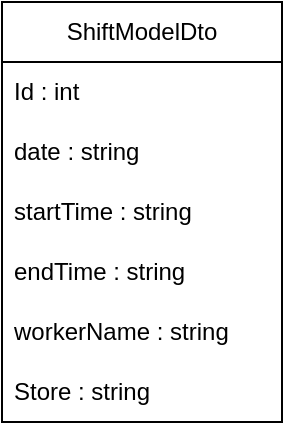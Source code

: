 <mxfile version="21.5.2" type="device">
  <diagram id="C5RBs43oDa-KdzZeNtuy" name="Page-1">
    <mxGraphModel dx="1434" dy="707" grid="1" gridSize="10" guides="1" tooltips="1" connect="1" arrows="1" fold="1" page="1" pageScale="1" pageWidth="827" pageHeight="1169" math="0" shadow="0">
      <root>
        <mxCell id="WIyWlLk6GJQsqaUBKTNV-0" />
        <mxCell id="WIyWlLk6GJQsqaUBKTNV-1" parent="WIyWlLk6GJQsqaUBKTNV-0" />
        <mxCell id="-FRxLhDgQ4YsTf5-cTHq-6" value="ShiftModelDto" style="swimlane;fontStyle=0;childLayout=stackLayout;horizontal=1;startSize=30;horizontalStack=0;resizeParent=1;resizeParentMax=0;resizeLast=0;collapsible=1;marginBottom=0;whiteSpace=wrap;html=1;" vertex="1" parent="WIyWlLk6GJQsqaUBKTNV-1">
          <mxGeometry x="260" y="220" width="140" height="210" as="geometry" />
        </mxCell>
        <mxCell id="-FRxLhDgQ4YsTf5-cTHq-7" value="Id : int" style="text;strokeColor=none;fillColor=none;align=left;verticalAlign=middle;spacingLeft=4;spacingRight=4;overflow=hidden;points=[[0,0.5],[1,0.5]];portConstraint=eastwest;rotatable=0;whiteSpace=wrap;html=1;" vertex="1" parent="-FRxLhDgQ4YsTf5-cTHq-6">
          <mxGeometry y="30" width="140" height="30" as="geometry" />
        </mxCell>
        <mxCell id="-FRxLhDgQ4YsTf5-cTHq-11" value="date : string" style="text;strokeColor=none;fillColor=none;align=left;verticalAlign=middle;spacingLeft=4;spacingRight=4;overflow=hidden;points=[[0,0.5],[1,0.5]];portConstraint=eastwest;rotatable=0;whiteSpace=wrap;html=1;" vertex="1" parent="-FRxLhDgQ4YsTf5-cTHq-6">
          <mxGeometry y="60" width="140" height="30" as="geometry" />
        </mxCell>
        <mxCell id="-FRxLhDgQ4YsTf5-cTHq-10" value="startTime : string" style="text;strokeColor=none;fillColor=none;align=left;verticalAlign=middle;spacingLeft=4;spacingRight=4;overflow=hidden;points=[[0,0.5],[1,0.5]];portConstraint=eastwest;rotatable=0;whiteSpace=wrap;html=1;" vertex="1" parent="-FRxLhDgQ4YsTf5-cTHq-6">
          <mxGeometry y="90" width="140" height="30" as="geometry" />
        </mxCell>
        <mxCell id="-FRxLhDgQ4YsTf5-cTHq-8" value="endTime : string" style="text;strokeColor=none;fillColor=none;align=left;verticalAlign=middle;spacingLeft=4;spacingRight=4;overflow=hidden;points=[[0,0.5],[1,0.5]];portConstraint=eastwest;rotatable=0;whiteSpace=wrap;html=1;" vertex="1" parent="-FRxLhDgQ4YsTf5-cTHq-6">
          <mxGeometry y="120" width="140" height="30" as="geometry" />
        </mxCell>
        <mxCell id="-FRxLhDgQ4YsTf5-cTHq-9" value="workerName : string" style="text;strokeColor=none;fillColor=none;align=left;verticalAlign=middle;spacingLeft=4;spacingRight=4;overflow=hidden;points=[[0,0.5],[1,0.5]];portConstraint=eastwest;rotatable=0;whiteSpace=wrap;html=1;" vertex="1" parent="-FRxLhDgQ4YsTf5-cTHq-6">
          <mxGeometry y="150" width="140" height="30" as="geometry" />
        </mxCell>
        <mxCell id="-FRxLhDgQ4YsTf5-cTHq-12" value="Store : string" style="text;strokeColor=none;fillColor=none;align=left;verticalAlign=middle;spacingLeft=4;spacingRight=4;overflow=hidden;points=[[0,0.5],[1,0.5]];portConstraint=eastwest;rotatable=0;whiteSpace=wrap;html=1;" vertex="1" parent="-FRxLhDgQ4YsTf5-cTHq-6">
          <mxGeometry y="180" width="140" height="30" as="geometry" />
        </mxCell>
      </root>
    </mxGraphModel>
  </diagram>
</mxfile>

